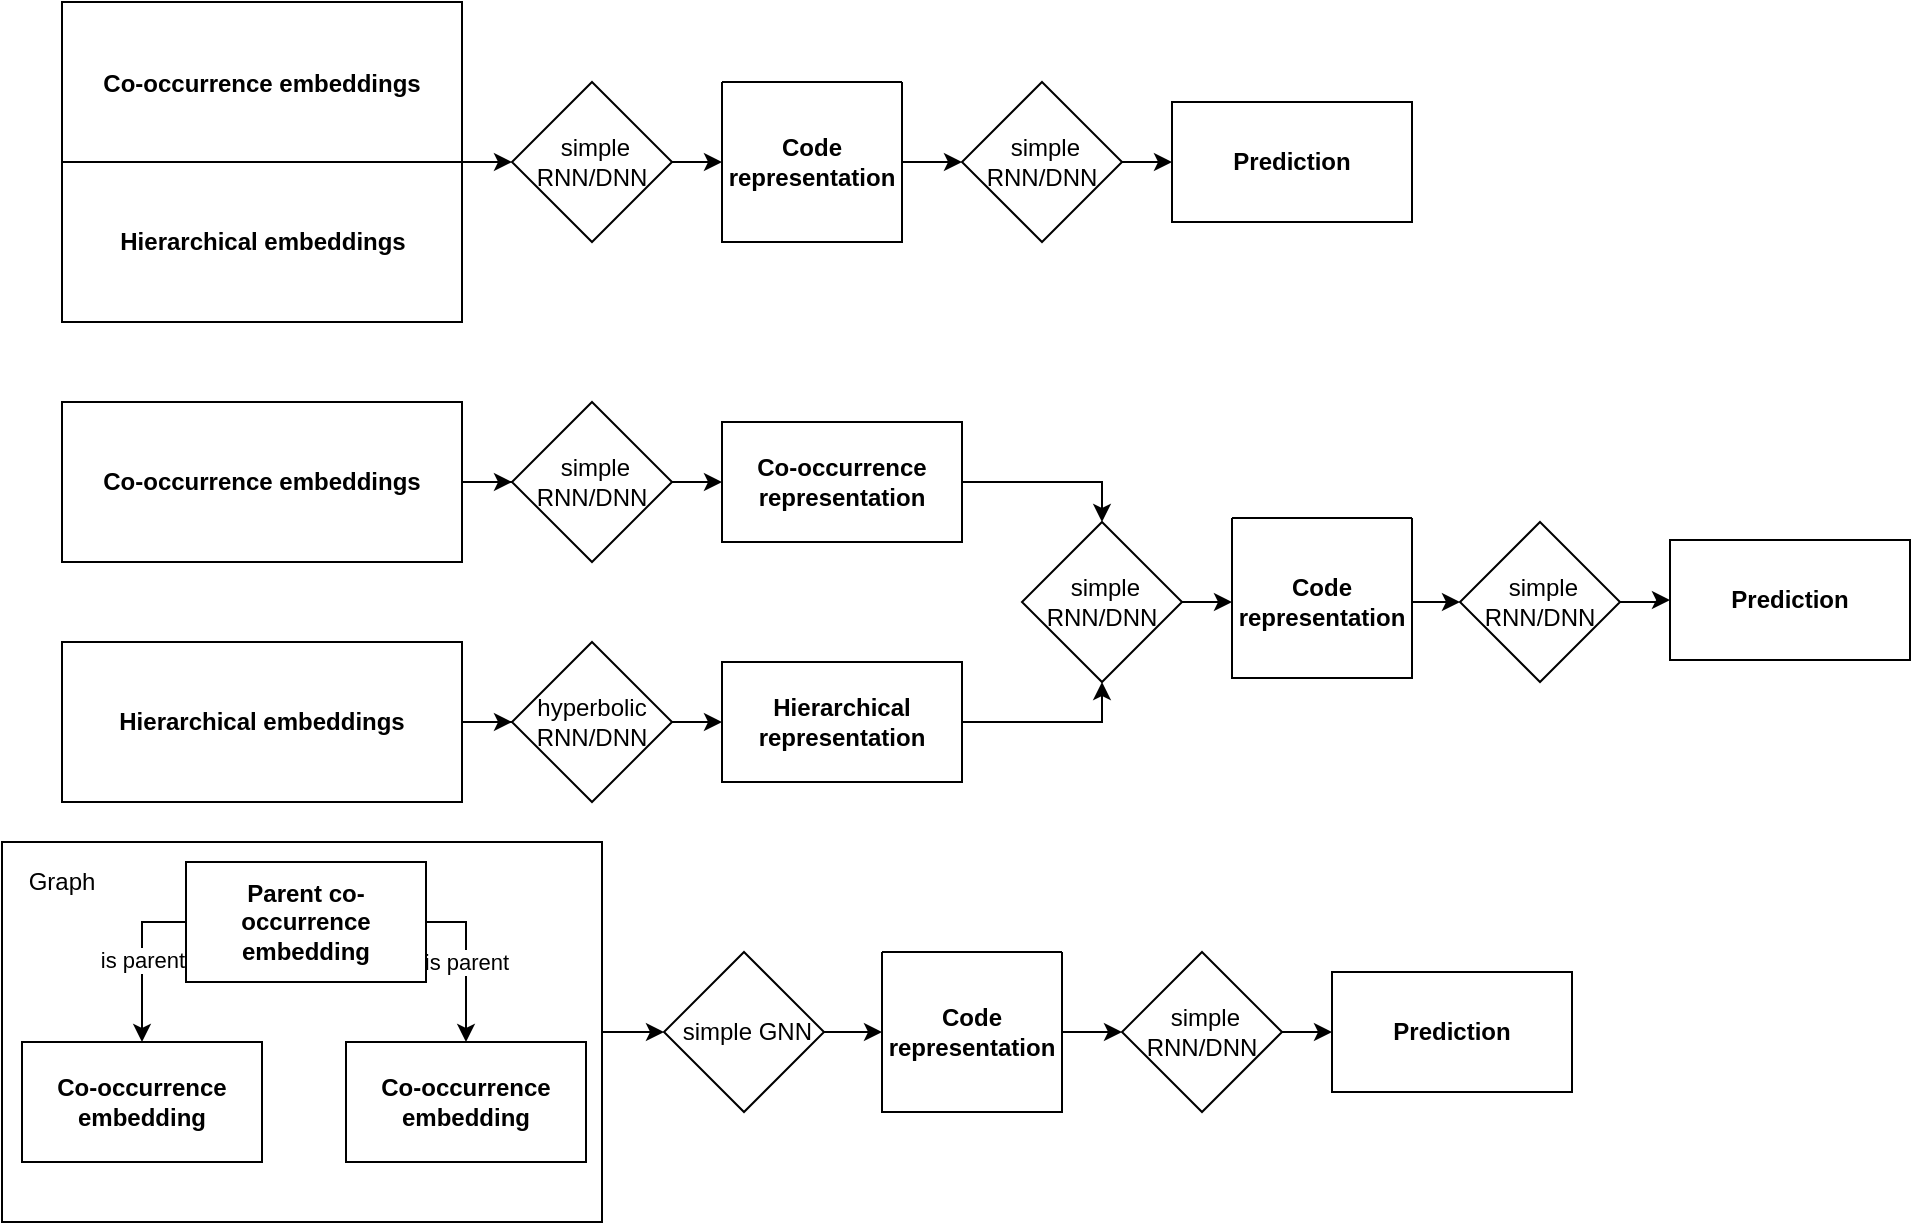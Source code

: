 <mxfile version="14.7.0" type="github"><diagram id="6sZhVHqrOldBBV8Sgixf" name="Page-1"><mxGraphModel dx="1422" dy="761" grid="1" gridSize="10" guides="1" tooltips="1" connect="1" arrows="1" fold="1" page="1" pageScale="1" pageWidth="1169" pageHeight="827" math="0" shadow="0"><root><mxCell id="0"/><mxCell id="1" parent="0"/><mxCell id="dvjyUaMevtpLQw1vsttx-67" style="edgeStyle=orthogonalEdgeStyle;rounded=0;orthogonalLoop=1;jettySize=auto;html=1;exitX=1;exitY=0.5;exitDx=0;exitDy=0;entryX=0;entryY=0.5;entryDx=0;entryDy=0;" edge="1" parent="1" source="dvjyUaMevtpLQw1vsttx-64" target="dvjyUaMevtpLQw1vsttx-66"><mxGeometry relative="1" as="geometry"/></mxCell><mxCell id="dvjyUaMevtpLQw1vsttx-64" value="" style="rounded=0;whiteSpace=wrap;html=1;" vertex="1" parent="1"><mxGeometry x="10" y="460" width="300" height="190" as="geometry"/></mxCell><mxCell id="dvjyUaMevtpLQw1vsttx-3" style="edgeStyle=orthogonalEdgeStyle;rounded=0;orthogonalLoop=1;jettySize=auto;html=1;exitX=1;exitY=0.5;exitDx=0;exitDy=0;" edge="1" parent="1" source="dvjyUaMevtpLQw1vsttx-1" target="dvjyUaMevtpLQw1vsttx-4"><mxGeometry relative="1" as="geometry"><mxPoint x="330" y="120" as="targetPoint"/></mxGeometry></mxCell><mxCell id="dvjyUaMevtpLQw1vsttx-1" value="Co-occurrence embeddings" style="swimlane;startSize=80;" vertex="1" parent="1"><mxGeometry x="40" y="40" width="200" height="160" as="geometry"><mxRectangle x="470" y="240" width="190" height="80" as="alternateBounds"/></mxGeometry></mxCell><mxCell id="dvjyUaMevtpLQw1vsttx-5" style="edgeStyle=orthogonalEdgeStyle;rounded=0;orthogonalLoop=1;jettySize=auto;html=1;exitX=1;exitY=0.5;exitDx=0;exitDy=0;entryX=0;entryY=0.5;entryDx=0;entryDy=0;" edge="1" parent="1" source="dvjyUaMevtpLQw1vsttx-4" target="dvjyUaMevtpLQw1vsttx-7"><mxGeometry relative="1" as="geometry"><mxPoint x="410" y="120" as="targetPoint"/></mxGeometry></mxCell><mxCell id="dvjyUaMevtpLQw1vsttx-4" value="&amp;nbsp;simple RNN/DNN" style="rhombus;whiteSpace=wrap;html=1;" vertex="1" parent="1"><mxGeometry x="265" y="80" width="80" height="80" as="geometry"/></mxCell><mxCell id="dvjyUaMevtpLQw1vsttx-6" value="" style="swimlane;startSize=0;" vertex="1" parent="1"><mxGeometry x="370" y="80" width="90" height="80" as="geometry"/></mxCell><mxCell id="dvjyUaMevtpLQw1vsttx-7" value="&lt;b&gt;Code representation&lt;/b&gt;" style="text;html=1;strokeColor=none;fillColor=none;align=center;verticalAlign=middle;whiteSpace=wrap;rounded=0;" vertex="1" parent="dvjyUaMevtpLQw1vsttx-6"><mxGeometry y="30" width="90" height="20" as="geometry"/></mxCell><mxCell id="dvjyUaMevtpLQw1vsttx-2" value="&lt;b&gt;Hierarchical embeddings&lt;/b&gt;" style="text;html=1;align=center;verticalAlign=middle;resizable=0;points=[];autosize=1;strokeColor=none;rotation=0;" vertex="1" parent="1"><mxGeometry x="60" y="150" width="160" height="20" as="geometry"/></mxCell><mxCell id="dvjyUaMevtpLQw1vsttx-9" style="edgeStyle=orthogonalEdgeStyle;rounded=0;orthogonalLoop=1;jettySize=auto;html=1;exitX=0.5;exitY=1;exitDx=0;exitDy=0;" edge="1" parent="1" source="dvjyUaMevtpLQw1vsttx-6" target="dvjyUaMevtpLQw1vsttx-6"><mxGeometry relative="1" as="geometry"/></mxCell><mxCell id="dvjyUaMevtpLQw1vsttx-10" style="edgeStyle=orthogonalEdgeStyle;rounded=0;orthogonalLoop=1;jettySize=auto;html=1;exitX=1;exitY=0.5;exitDx=0;exitDy=0;entryX=0;entryY=0.5;entryDx=0;entryDy=0;" edge="1" parent="1" source="dvjyUaMevtpLQw1vsttx-7" target="dvjyUaMevtpLQw1vsttx-11"><mxGeometry relative="1" as="geometry"><mxPoint x="580" y="125" as="targetPoint"/></mxGeometry></mxCell><mxCell id="dvjyUaMevtpLQw1vsttx-12" style="edgeStyle=orthogonalEdgeStyle;rounded=0;orthogonalLoop=1;jettySize=auto;html=1;exitX=1;exitY=0.5;exitDx=0;exitDy=0;" edge="1" parent="1" source="dvjyUaMevtpLQw1vsttx-11" target="dvjyUaMevtpLQw1vsttx-13"><mxGeometry relative="1" as="geometry"><mxPoint x="605" y="120" as="targetPoint"/></mxGeometry></mxCell><mxCell id="dvjyUaMevtpLQw1vsttx-11" value="&amp;nbsp;simple RNN/DNN" style="rhombus;whiteSpace=wrap;html=1;" vertex="1" parent="1"><mxGeometry x="490" y="80" width="80" height="80" as="geometry"/></mxCell><mxCell id="dvjyUaMevtpLQw1vsttx-13" value="&lt;b&gt;Prediction&lt;/b&gt;" style="rounded=0;whiteSpace=wrap;html=1;" vertex="1" parent="1"><mxGeometry x="595" y="90" width="120" height="60" as="geometry"/></mxCell><mxCell id="dvjyUaMevtpLQw1vsttx-14" style="edgeStyle=orthogonalEdgeStyle;rounded=0;orthogonalLoop=1;jettySize=auto;html=1;exitX=1;exitY=0.5;exitDx=0;exitDy=0;" edge="1" parent="1" source="dvjyUaMevtpLQw1vsttx-26" target="dvjyUaMevtpLQw1vsttx-17"><mxGeometry relative="1" as="geometry"><mxPoint x="330" y="320" as="targetPoint"/><mxPoint x="240" y="320" as="sourcePoint"/></mxGeometry></mxCell><mxCell id="dvjyUaMevtpLQw1vsttx-16" style="edgeStyle=orthogonalEdgeStyle;rounded=0;orthogonalLoop=1;jettySize=auto;html=1;exitX=1;exitY=0.5;exitDx=0;exitDy=0;entryX=0;entryY=0.5;entryDx=0;entryDy=0;" edge="1" parent="1" source="dvjyUaMevtpLQw1vsttx-17" target="dvjyUaMevtpLQw1vsttx-33"><mxGeometry relative="1" as="geometry"><mxPoint x="410" y="320" as="targetPoint"/></mxGeometry></mxCell><mxCell id="dvjyUaMevtpLQw1vsttx-28" value="" style="edgeStyle=orthogonalEdgeStyle;rounded=0;orthogonalLoop=1;jettySize=auto;html=1;" edge="1" parent="1" source="dvjyUaMevtpLQw1vsttx-17"><mxGeometry relative="1" as="geometry"><mxPoint x="185" y="280" as="targetPoint"/></mxGeometry></mxCell><mxCell id="dvjyUaMevtpLQw1vsttx-17" value="&amp;nbsp;simple RNN/DNN" style="rhombus;whiteSpace=wrap;html=1;" vertex="1" parent="1"><mxGeometry x="265" y="240" width="80" height="80" as="geometry"/></mxCell><mxCell id="dvjyUaMevtpLQw1vsttx-22" style="edgeStyle=orthogonalEdgeStyle;rounded=0;orthogonalLoop=1;jettySize=auto;html=1;exitX=1;exitY=0.5;exitDx=0;exitDy=0;entryX=0;entryY=0.5;entryDx=0;entryDy=0;" edge="1" parent="1" source="dvjyUaMevtpLQw1vsttx-54" target="dvjyUaMevtpLQw1vsttx-24"><mxGeometry relative="1" as="geometry"><mxPoint x="850" y="344" as="targetPoint"/><mxPoint x="730" y="339" as="sourcePoint"/></mxGeometry></mxCell><mxCell id="dvjyUaMevtpLQw1vsttx-23" style="edgeStyle=orthogonalEdgeStyle;rounded=0;orthogonalLoop=1;jettySize=auto;html=1;exitX=1;exitY=0.5;exitDx=0;exitDy=0;" edge="1" parent="1" source="dvjyUaMevtpLQw1vsttx-24" target="dvjyUaMevtpLQw1vsttx-25"><mxGeometry relative="1" as="geometry"><mxPoint x="854" y="339" as="targetPoint"/></mxGeometry></mxCell><mxCell id="dvjyUaMevtpLQw1vsttx-24" value="&amp;nbsp;simple RNN/DNN" style="rhombus;whiteSpace=wrap;html=1;" vertex="1" parent="1"><mxGeometry x="739" y="300" width="80" height="80" as="geometry"/></mxCell><mxCell id="dvjyUaMevtpLQw1vsttx-25" value="&lt;b&gt;Prediction&lt;/b&gt;" style="rounded=0;whiteSpace=wrap;html=1;" vertex="1" parent="1"><mxGeometry x="844" y="309" width="120" height="60" as="geometry"/></mxCell><mxCell id="dvjyUaMevtpLQw1vsttx-26" value="&lt;b&gt;Co-occurrence embeddings&lt;/b&gt;" style="rounded=0;whiteSpace=wrap;html=1;" vertex="1" parent="1"><mxGeometry x="40" y="240" width="200" height="80" as="geometry"/></mxCell><mxCell id="dvjyUaMevtpLQw1vsttx-29" style="edgeStyle=orthogonalEdgeStyle;rounded=0;orthogonalLoop=1;jettySize=auto;html=1;exitX=1;exitY=0.5;exitDx=0;exitDy=0;" edge="1" parent="1" source="dvjyUaMevtpLQw1vsttx-32" target="dvjyUaMevtpLQw1vsttx-31"><mxGeometry relative="1" as="geometry"><mxPoint x="330" y="440" as="targetPoint"/><mxPoint x="240" y="440" as="sourcePoint"/></mxGeometry></mxCell><mxCell id="dvjyUaMevtpLQw1vsttx-30" value="" style="edgeStyle=orthogonalEdgeStyle;rounded=0;orthogonalLoop=1;jettySize=auto;html=1;" edge="1" parent="1" source="dvjyUaMevtpLQw1vsttx-31"><mxGeometry relative="1" as="geometry"><mxPoint x="185" y="400" as="targetPoint"/></mxGeometry></mxCell><mxCell id="dvjyUaMevtpLQw1vsttx-36" style="edgeStyle=orthogonalEdgeStyle;rounded=0;orthogonalLoop=1;jettySize=auto;html=1;exitX=1;exitY=0.5;exitDx=0;exitDy=0;entryX=0;entryY=0.5;entryDx=0;entryDy=0;" edge="1" parent="1" source="dvjyUaMevtpLQw1vsttx-31" target="dvjyUaMevtpLQw1vsttx-35"><mxGeometry relative="1" as="geometry"/></mxCell><mxCell id="dvjyUaMevtpLQw1vsttx-31" value="hyperbolic RNN/DNN" style="rhombus;whiteSpace=wrap;html=1;" vertex="1" parent="1"><mxGeometry x="265" y="360" width="80" height="80" as="geometry"/></mxCell><mxCell id="dvjyUaMevtpLQw1vsttx-32" value="&lt;b&gt;Hierarchical embeddings&lt;/b&gt;" style="rounded=0;whiteSpace=wrap;html=1;" vertex="1" parent="1"><mxGeometry x="40" y="360" width="200" height="80" as="geometry"/></mxCell><mxCell id="dvjyUaMevtpLQw1vsttx-38" style="edgeStyle=orthogonalEdgeStyle;rounded=0;orthogonalLoop=1;jettySize=auto;html=1;exitX=1;exitY=0.5;exitDx=0;exitDy=0;entryX=0.5;entryY=0;entryDx=0;entryDy=0;" edge="1" parent="1" source="dvjyUaMevtpLQw1vsttx-33" target="dvjyUaMevtpLQw1vsttx-52"><mxGeometry relative="1" as="geometry"><mxPoint x="570" y="300" as="targetPoint"/></mxGeometry></mxCell><mxCell id="dvjyUaMevtpLQw1vsttx-33" value="&lt;b&gt;Co-occurrence representation&lt;/b&gt;" style="rounded=0;whiteSpace=wrap;html=1;" vertex="1" parent="1"><mxGeometry x="370" y="250" width="120" height="60" as="geometry"/></mxCell><mxCell id="dvjyUaMevtpLQw1vsttx-37" style="edgeStyle=orthogonalEdgeStyle;rounded=0;orthogonalLoop=1;jettySize=auto;html=1;exitX=1;exitY=0.5;exitDx=0;exitDy=0;entryX=0.5;entryY=1;entryDx=0;entryDy=0;" edge="1" parent="1" source="dvjyUaMevtpLQw1vsttx-35" target="dvjyUaMevtpLQw1vsttx-52"><mxGeometry relative="1" as="geometry"><mxPoint x="570" y="380" as="targetPoint"/></mxGeometry></mxCell><mxCell id="dvjyUaMevtpLQw1vsttx-35" value="&lt;b&gt;Hierarchical representation&lt;/b&gt;" style="rounded=0;whiteSpace=wrap;html=1;" vertex="1" parent="1"><mxGeometry x="370" y="370" width="120" height="60" as="geometry"/></mxCell><mxCell id="dvjyUaMevtpLQw1vsttx-51" style="edgeStyle=orthogonalEdgeStyle;rounded=0;orthogonalLoop=1;jettySize=auto;html=1;exitX=1;exitY=0.5;exitDx=0;exitDy=0;entryX=0;entryY=0.5;entryDx=0;entryDy=0;" edge="1" parent="1" source="dvjyUaMevtpLQw1vsttx-52" target="dvjyUaMevtpLQw1vsttx-54"><mxGeometry relative="1" as="geometry"><mxPoint x="665" y="338" as="targetPoint"/></mxGeometry></mxCell><mxCell id="dvjyUaMevtpLQw1vsttx-52" value="&amp;nbsp;simple RNN/DNN" style="rhombus;whiteSpace=wrap;html=1;" vertex="1" parent="1"><mxGeometry x="520" y="300" width="80" height="80" as="geometry"/></mxCell><mxCell id="dvjyUaMevtpLQw1vsttx-53" value="" style="swimlane;startSize=0;" vertex="1" parent="1"><mxGeometry x="625" y="298" width="90" height="80" as="geometry"/></mxCell><mxCell id="dvjyUaMevtpLQw1vsttx-54" value="&lt;b&gt;Code representation&lt;/b&gt;" style="text;html=1;strokeColor=none;fillColor=none;align=center;verticalAlign=middle;whiteSpace=wrap;rounded=0;" vertex="1" parent="dvjyUaMevtpLQw1vsttx-53"><mxGeometry y="32" width="90" height="20" as="geometry"/></mxCell><mxCell id="dvjyUaMevtpLQw1vsttx-55" style="edgeStyle=orthogonalEdgeStyle;rounded=0;orthogonalLoop=1;jettySize=auto;html=1;exitX=0.5;exitY=1;exitDx=0;exitDy=0;" edge="1" parent="1" source="dvjyUaMevtpLQw1vsttx-53" target="dvjyUaMevtpLQw1vsttx-53"><mxGeometry relative="1" as="geometry"/></mxCell><mxCell id="dvjyUaMevtpLQw1vsttx-58" value="&lt;b&gt;Co-occurrence embedding&lt;/b&gt;" style="rounded=0;whiteSpace=wrap;html=1;" vertex="1" parent="1"><mxGeometry x="20" y="560" width="120" height="60" as="geometry"/></mxCell><mxCell id="dvjyUaMevtpLQw1vsttx-59" value="&lt;b&gt;Co-occurrence embedding&lt;/b&gt;" style="rounded=0;whiteSpace=wrap;html=1;" vertex="1" parent="1"><mxGeometry x="182" y="560" width="120" height="60" as="geometry"/></mxCell><mxCell id="dvjyUaMevtpLQw1vsttx-61" value="is parent" style="edgeStyle=orthogonalEdgeStyle;rounded=0;orthogonalLoop=1;jettySize=auto;html=1;exitX=0;exitY=0.5;exitDx=0;exitDy=0;entryX=0.5;entryY=0;entryDx=0;entryDy=0;" edge="1" parent="1" source="dvjyUaMevtpLQw1vsttx-60" target="dvjyUaMevtpLQw1vsttx-58"><mxGeometry relative="1" as="geometry"/></mxCell><mxCell id="dvjyUaMevtpLQw1vsttx-63" value="is parent" style="edgeStyle=orthogonalEdgeStyle;rounded=0;orthogonalLoop=1;jettySize=auto;html=1;exitX=1;exitY=0.5;exitDx=0;exitDy=0;entryX=0.5;entryY=0;entryDx=0;entryDy=0;" edge="1" parent="1" source="dvjyUaMevtpLQw1vsttx-60" target="dvjyUaMevtpLQw1vsttx-59"><mxGeometry relative="1" as="geometry"/></mxCell><mxCell id="dvjyUaMevtpLQw1vsttx-60" value="&lt;b&gt;Parent co-occurrence embedding&lt;/b&gt;" style="rounded=0;whiteSpace=wrap;html=1;" vertex="1" parent="1"><mxGeometry x="102" y="470" width="120" height="60" as="geometry"/></mxCell><mxCell id="dvjyUaMevtpLQw1vsttx-65" value="Graph" style="text;html=1;strokeColor=none;fillColor=none;align=center;verticalAlign=middle;whiteSpace=wrap;rounded=0;" vertex="1" parent="1"><mxGeometry x="20" y="470" width="40" height="20" as="geometry"/></mxCell><mxCell id="dvjyUaMevtpLQw1vsttx-82" style="edgeStyle=orthogonalEdgeStyle;rounded=0;orthogonalLoop=1;jettySize=auto;html=1;exitX=1;exitY=0.5;exitDx=0;exitDy=0;entryX=0;entryY=0.5;entryDx=0;entryDy=0;" edge="1" parent="1" source="dvjyUaMevtpLQw1vsttx-66" target="dvjyUaMevtpLQw1vsttx-76"><mxGeometry relative="1" as="geometry"/></mxCell><mxCell id="dvjyUaMevtpLQw1vsttx-66" value="&amp;nbsp;simple GNN" style="rhombus;whiteSpace=wrap;html=1;" vertex="1" parent="1"><mxGeometry x="341" y="515" width="80" height="80" as="geometry"/></mxCell><mxCell id="dvjyUaMevtpLQw1vsttx-75" value="" style="swimlane;startSize=0;" vertex="1" parent="1"><mxGeometry x="450" y="515" width="90" height="80" as="geometry"/></mxCell><mxCell id="dvjyUaMevtpLQw1vsttx-76" value="&lt;b&gt;Code representation&lt;/b&gt;" style="text;html=1;strokeColor=none;fillColor=none;align=center;verticalAlign=middle;whiteSpace=wrap;rounded=0;" vertex="1" parent="dvjyUaMevtpLQw1vsttx-75"><mxGeometry y="30" width="90" height="20" as="geometry"/></mxCell><mxCell id="dvjyUaMevtpLQw1vsttx-77" style="edgeStyle=orthogonalEdgeStyle;rounded=0;orthogonalLoop=1;jettySize=auto;html=1;exitX=0.5;exitY=1;exitDx=0;exitDy=0;" edge="1" parent="1" source="dvjyUaMevtpLQw1vsttx-75" target="dvjyUaMevtpLQw1vsttx-75"><mxGeometry relative="1" as="geometry"/></mxCell><mxCell id="dvjyUaMevtpLQw1vsttx-78" style="edgeStyle=orthogonalEdgeStyle;rounded=0;orthogonalLoop=1;jettySize=auto;html=1;exitX=1;exitY=0.5;exitDx=0;exitDy=0;entryX=0;entryY=0.5;entryDx=0;entryDy=0;" edge="1" parent="1" source="dvjyUaMevtpLQw1vsttx-76" target="dvjyUaMevtpLQw1vsttx-80"><mxGeometry relative="1" as="geometry"><mxPoint x="660" y="560" as="targetPoint"/></mxGeometry></mxCell><mxCell id="dvjyUaMevtpLQw1vsttx-79" style="edgeStyle=orthogonalEdgeStyle;rounded=0;orthogonalLoop=1;jettySize=auto;html=1;exitX=1;exitY=0.5;exitDx=0;exitDy=0;" edge="1" parent="1" source="dvjyUaMevtpLQw1vsttx-80" target="dvjyUaMevtpLQw1vsttx-81"><mxGeometry relative="1" as="geometry"><mxPoint x="685" y="555" as="targetPoint"/></mxGeometry></mxCell><mxCell id="dvjyUaMevtpLQw1vsttx-80" value="&amp;nbsp;simple RNN/DNN" style="rhombus;whiteSpace=wrap;html=1;" vertex="1" parent="1"><mxGeometry x="570" y="515" width="80" height="80" as="geometry"/></mxCell><mxCell id="dvjyUaMevtpLQw1vsttx-81" value="&lt;b&gt;Prediction&lt;/b&gt;" style="rounded=0;whiteSpace=wrap;html=1;" vertex="1" parent="1"><mxGeometry x="675" y="525" width="120" height="60" as="geometry"/></mxCell></root></mxGraphModel></diagram></mxfile>